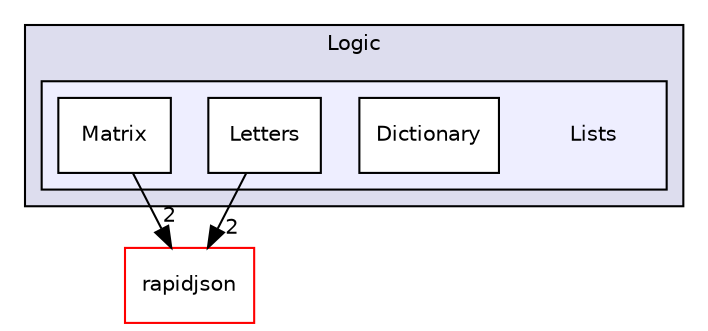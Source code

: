 digraph "src/tec/ac/cr/Scrabble Server/Logic/Lists" {
  compound=true
  node [ fontsize="10", fontname="Helvetica"];
  edge [ labelfontsize="10", labelfontname="Helvetica"];
  subgraph clusterdir_e31e1c9d63a67089b01285c1bd60b98a {
    graph [ bgcolor="#ddddee", pencolor="black", label="Logic" fontname="Helvetica", fontsize="10", URL="dir_e31e1c9d63a67089b01285c1bd60b98a.html"]
  subgraph clusterdir_47e1e03c52f8af166058cad42d8f60ce {
    graph [ bgcolor="#eeeeff", pencolor="black", label="" URL="dir_47e1e03c52f8af166058cad42d8f60ce.html"];
    dir_47e1e03c52f8af166058cad42d8f60ce [shape=plaintext label="Lists"];
    dir_cfb2adc6c337a5d44ebb038345e52b13 [shape=box label="Dictionary" color="black" fillcolor="white" style="filled" URL="dir_cfb2adc6c337a5d44ebb038345e52b13.html"];
    dir_0bcc91dc5f3e3727f0d49af37e88bfcb [shape=box label="Letters" color="black" fillcolor="white" style="filled" URL="dir_0bcc91dc5f3e3727f0d49af37e88bfcb.html"];
    dir_c83d415616d17876c756c6b89c8a9b1a [shape=box label="Matrix" color="black" fillcolor="white" style="filled" URL="dir_c83d415616d17876c756c6b89c8a9b1a.html"];
  }
  }
  dir_53fe55a6fa5d8a93131bcb1db0ab065b [shape=box label="rapidjson" fillcolor="white" style="filled" color="red" URL="dir_53fe55a6fa5d8a93131bcb1db0ab065b.html"];
  dir_c83d415616d17876c756c6b89c8a9b1a->dir_53fe55a6fa5d8a93131bcb1db0ab065b [headlabel="2", labeldistance=1.5 headhref="dir_000010_000011.html"];
  dir_0bcc91dc5f3e3727f0d49af37e88bfcb->dir_53fe55a6fa5d8a93131bcb1db0ab065b [headlabel="2", labeldistance=1.5 headhref="dir_000009_000011.html"];
}
